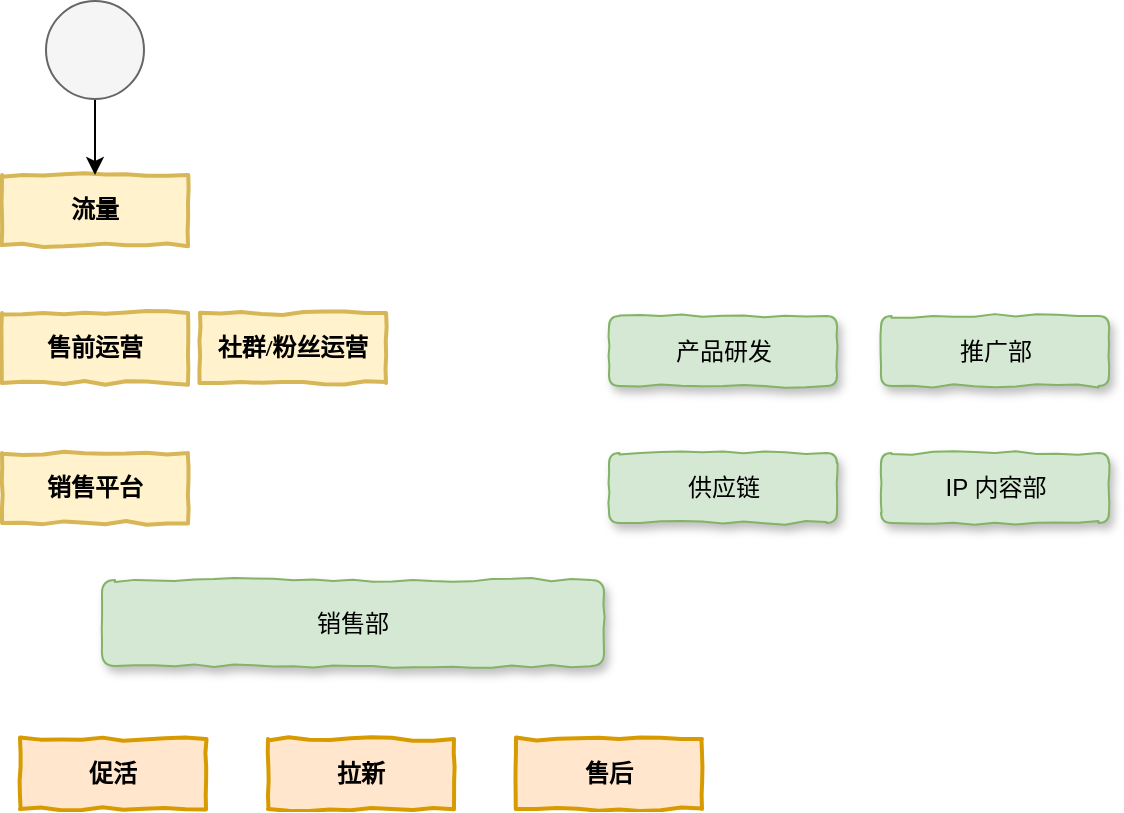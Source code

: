 <mxfile version="10.8.0" type="github"><diagram id="trtMDmJ6aVPJoWk8dqo5" name="第 1 页"><mxGraphModel dx="848" dy="560" grid="0" gridSize="10" guides="1" tooltips="1" connect="1" arrows="1" fold="1" page="1" pageScale="1" pageWidth="10000" pageHeight="10000" math="0" shadow="0"><root><mxCell id="0"/><mxCell id="1" parent="0"/><mxCell id="8YdleJlMcr4kR6MQ88LT-1" value="销售部" style="rounded=1;whiteSpace=wrap;html=1;shadow=1;comic=1;fillColor=#d5e8d4;strokeColor=#82b366;" vertex="1" parent="1"><mxGeometry x="107" y="403" width="251" height="43" as="geometry"/></mxCell><mxCell id="8YdleJlMcr4kR6MQ88LT-2" value="供应链" style="rounded=1;whiteSpace=wrap;html=1;shadow=1;comic=1;fillColor=#d5e8d4;strokeColor=#82b366;" vertex="1" parent="1"><mxGeometry x="360.5" y="339.5" width="114" height="35" as="geometry"/></mxCell><mxCell id="8YdleJlMcr4kR6MQ88LT-3" value="推广部" style="rounded=1;whiteSpace=wrap;html=1;shadow=1;comic=1;fillColor=#d5e8d4;strokeColor=#82b366;" vertex="1" parent="1"><mxGeometry x="496.5" y="271" width="114" height="35" as="geometry"/></mxCell><mxCell id="8YdleJlMcr4kR6MQ88LT-4" value="IP 内容部" style="rounded=1;whiteSpace=wrap;html=1;shadow=1;comic=1;fillColor=#d5e8d4;strokeColor=#82b366;" vertex="1" parent="1"><mxGeometry x="496.5" y="339.5" width="114" height="35" as="geometry"/></mxCell><mxCell id="8YdleJlMcr4kR6MQ88LT-5" value="流量" style="html=1;whiteSpace=wrap;comic=1;strokeWidth=2;fontFamily=Comic Sans MS;fontStyle=1;fillColor=#fff2cc;strokeColor=#d6b656;" vertex="1" parent="1"><mxGeometry x="57" y="200.5" width="93" height="35" as="geometry"/></mxCell><mxCell id="8YdleJlMcr4kR6MQ88LT-6" value="售前运营" style="html=1;whiteSpace=wrap;comic=1;strokeWidth=2;fontFamily=Comic Sans MS;fontStyle=1;fillColor=#fff2cc;strokeColor=#d6b656;" vertex="1" parent="1"><mxGeometry x="57" y="269.5" width="93" height="35" as="geometry"/></mxCell><mxCell id="8YdleJlMcr4kR6MQ88LT-7" value="销售平台" style="html=1;whiteSpace=wrap;comic=1;strokeWidth=2;fontFamily=Comic Sans MS;fontStyle=1;fillColor=#fff2cc;strokeColor=#d6b656;" vertex="1" parent="1"><mxGeometry x="57" y="339.5" width="93" height="35" as="geometry"/></mxCell><mxCell id="8YdleJlMcr4kR6MQ88LT-8" value="促活" style="html=1;whiteSpace=wrap;comic=1;strokeWidth=2;fontFamily=Comic Sans MS;fontStyle=1;fillColor=#ffe6cc;strokeColor=#d79b00;" vertex="1" parent="1"><mxGeometry x="66" y="482.5" width="93" height="35" as="geometry"/></mxCell><mxCell id="8YdleJlMcr4kR6MQ88LT-9" value="拉新" style="html=1;whiteSpace=wrap;comic=1;strokeWidth=2;fontFamily=Comic Sans MS;fontStyle=1;fillColor=#ffe6cc;strokeColor=#d79b00;" vertex="1" parent="1"><mxGeometry x="190" y="482.5" width="93" height="35" as="geometry"/></mxCell><mxCell id="8YdleJlMcr4kR6MQ88LT-14" value="产品研发" style="rounded=1;whiteSpace=wrap;html=1;shadow=1;comic=1;fillColor=#d5e8d4;strokeColor=#82b366;" vertex="1" parent="1"><mxGeometry x="360.5" y="271" width="114" height="35" as="geometry"/></mxCell><mxCell id="8YdleJlMcr4kR6MQ88LT-17" style="edgeStyle=orthogonalEdgeStyle;rounded=0;orthogonalLoop=1;jettySize=auto;html=1;exitX=0.5;exitY=1;exitDx=0;exitDy=0;entryX=0.5;entryY=0;entryDx=0;entryDy=0;" edge="1" parent="1" source="8YdleJlMcr4kR6MQ88LT-16" target="8YdleJlMcr4kR6MQ88LT-5"><mxGeometry relative="1" as="geometry"/></mxCell><mxCell id="8YdleJlMcr4kR6MQ88LT-16" value="" style="ellipse;whiteSpace=wrap;html=1;aspect=fixed;fillColor=#f5f5f5;strokeColor=#666666;fontColor=#333333;" vertex="1" parent="1"><mxGeometry x="79" y="113.5" width="49" height="49" as="geometry"/></mxCell><mxCell id="8YdleJlMcr4kR6MQ88LT-18" value="售后" style="html=1;whiteSpace=wrap;comic=1;strokeWidth=2;fontFamily=Comic Sans MS;fontStyle=1;fillColor=#ffe6cc;strokeColor=#d79b00;" vertex="1" parent="1"><mxGeometry x="314" y="482.5" width="93" height="35" as="geometry"/></mxCell><mxCell id="8YdleJlMcr4kR6MQ88LT-19" value="社群/粉丝运营" style="html=1;whiteSpace=wrap;comic=1;strokeWidth=2;fontFamily=Comic Sans MS;fontStyle=1;fillColor=#fff2cc;strokeColor=#d6b656;" vertex="1" parent="1"><mxGeometry x="156" y="269.5" width="93" height="35" as="geometry"/></mxCell></root></mxGraphModel></diagram></mxfile>